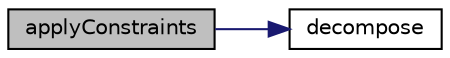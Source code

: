digraph "applyConstraints"
{
  bgcolor="transparent";
  edge [fontname="Helvetica",fontsize="10",labelfontname="Helvetica",labelfontsize="10"];
  node [fontname="Helvetica",fontsize="10",shape=record];
  rankdir="LR";
  Node2243 [label="applyConstraints",height=0.2,width=0.4,color="black", fillcolor="grey75", style="filled", fontcolor="black"];
  Node2243 -> Node2244 [color="midnightblue",fontsize="10",style="solid",fontname="Helvetica"];
  Node2244 [label="decompose",height=0.2,width=0.4,color="black",URL="$a29949.html#a30ea1ec9f9f9f89663dc353e14df5260",tooltip="Return for every coordinate the wanted processor number. "];
}
